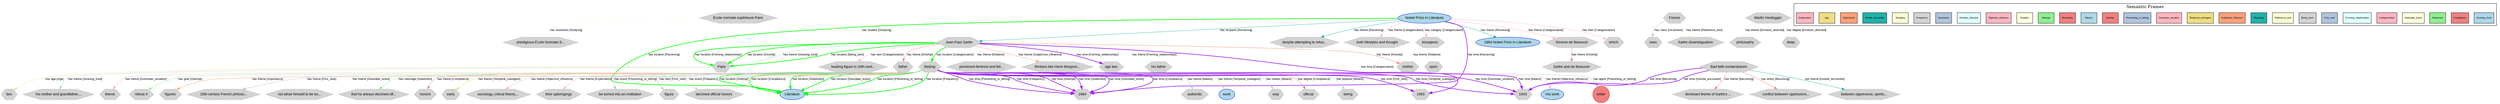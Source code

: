 digraph Jean_Paul_Sartre {
    rankdir=TB;
    compound=true;
    node [fontname="Arial", fontsize=12, style=filled];
    edge [fontname="Arial", fontsize=10, color=gray];
    
    // Graph styling
    bgcolor=white;
    
    // Node type definitions
    subgraph cluster_people {{
        label="People";
        style=filled;
        fillcolor=lightcoral;
        color=red;
        node [fillcolor=lightcoral, color=red, shape=circle];
    }}
    
    subgraph cluster_locations {{
        label="Locations";
        style=filled;
        fillcolor=lightgreen;
        color=green;
        node [fillcolor=lightgreen, color=green, shape=box];
    }}
    
    subgraph cluster_concepts {{
        label="Concepts";
        style=filled;
        fillcolor=lightblue;
        color=blue;
        node [fillcolor=lightblue, color=blue, shape=ellipse];
    }}
    
    subgraph cluster_events {{
        label="Events";
        style=filled;
        fillcolor=lightyellow;
        color=orange;
        node [fillcolor=lightyellow, color=orange, shape=diamond];
    }}
    
    subgraph cluster_other {{
        label="Other";
        style=filled;
        fillcolor=lightgray;
        color=gray;
        node [fillcolor=lightgray, color=gray, shape=hexagon];
    }}

    // People nodes
    "writer" [label="writer", fillcolor=lightcoral, color=red, shape=circle];

    // Concepts nodes
    "Nobel Prize in Literature" [label="Nobel Prize in Literature", fillcolor=lightblue, color=blue, shape=ellipse];
    "1964 Nobel Prize in Literature" [label="1964 Nobel Prize in Literature", fillcolor=lightblue, color=blue, shape=ellipse];
    "His work" [label="His work", fillcolor=lightblue, color=blue, shape=ellipse];
    "Literature" [label="Literature", fillcolor=lightblue, color=blue, shape=ellipse];
    "work" [label="work", fillcolor=lightblue, color=blue, shape=ellipse];

    // Other nodes
    "dominant theme of Sartre's ..." [label="dominant theme of Sartre's ...", fillcolor=lightgray, color=gray, shape=hexagon];
    "way" [label="way", fillcolor=lightgray, color=gray, shape=hexagon];
    "uses" [label="uses", fillcolor=lightgray, color=gray, shape=hexagon];
    "France" [label="France", fillcolor=lightgray, color=gray, shape=hexagon];
    "his father" [label="his father", fillcolor=lightgray, color=gray, shape=hexagon];
    "Martin Heidegger" [label="Martin Heidegger", fillcolor=lightgray, color=gray, shape=hexagon];
    "authentic" [label="authentic", fillcolor=lightgray, color=gray, shape=hexagon];
    "official" [label="official", fillcolor=lightgray, color=gray, shape=hexagon];
    " being" [label=" being", fillcolor=lightgray, color=gray, shape=hexagon];
    "mother" [label="mother", fillcolor=lightgray, color=gray, shape=hexagon];
    "1943" [label="1943", fillcolor=lightgray, color=gray, shape=hexagon];
    "theme" [label="theme", fillcolor=lightgray, color=gray, shape=hexagon];
    "Simone de Beauvoir" [label="Simone de Beauvoir", fillcolor=lightgray, color=gray, shape=hexagon];
    "which" [label="which", fillcolor=lightgray, color=gray, shape=hexagon];
    "refuse it" [label="refuse it", fillcolor=lightgray, color=gray, shape=hexagon];
    "prestigious École Normale S..." [label="prestigious École Normale S...", fillcolor=lightgray, color=gray, shape=hexagon];
    "figures" [label="figures", fillcolor=lightgray, color=gray, shape=hexagon];
    "open" [label="open", fillcolor=lightgray, color=gray, shape=hexagon];
    "1955" [label="1955", fillcolor=lightgray, color=gray, shape=hexagon];
    "leading figure in 20th-cent..." [label="leading figure in 20th-cent...", fillcolor=lightgray, color=gray, shape=hexagon];
    "father" [label="father", fillcolor=lightgray, color=gray, shape=hexagon];
    "philosophy" [label="philosophy", fillcolor=lightgray, color=gray, shape=hexagon];
    "prominent feminist and fell..." [label="prominent feminist and fell...", fillcolor=lightgray, color=gray, shape=hexagon];
    "20th-century French philoso..." [label="20th-century French philoso...", fillcolor=lightgray, color=gray, shape=hexagon];
    "1964" [label="1964", fillcolor=lightgray, color=gray, shape=hexagon];
    "not allow himself to be tur..." [label="not allow himself to be tur...", fillcolor=lightgray, color=gray, shape=hexagon];
    "that he always declined off..." [label="that he always declined off...", fillcolor=lightgray, color=gray, shape=hexagon];
    "despite attempting to refus..." [label="despite attempting to refus...", fillcolor=lightgray, color=gray, shape=hexagon];
    "Jean-Paul Sartre" [label="Jean-Paul Sartre", fillcolor=lightgray, color=gray, shape=hexagon];
    "conflict between oppressive..." [label="conflict between oppressive...", fillcolor=lightgray, color=gray, shape=hexagon];
    "honors" [label="honors", fillcolor=lightgray, color=gray, shape=hexagon];
    "thinkers like Henri Bergson..." [label="thinkers like Henri Bergson...", fillcolor=lightgray, color=gray, shape=hexagon];
    "Beijing" [label="Beijing", fillcolor=lightgray, color=gray, shape=hexagon];
    "two" [label="two", fillcolor=lightgray, color=gray, shape=hexagon];
    "age two" [label="age two", fillcolor=lightgray, color=gray, shape=hexagon];
    "deep" [label="deep", fillcolor=lightgray, color=gray, shape=hexagon];
    "Bad faith existentialism" [label="Bad faith existentialism", fillcolor=lightgray, color=gray, shape=hexagon];
    "early" [label="early", fillcolor=lightgray, color=gray, shape=hexagon];
    "sociology, critical theory,..." [label="sociology, critical theory,...", fillcolor=lightgray, color=gray, shape=hexagon];
    "their upbringings" [label="their upbringings", fillcolor=lightgray, color=gray, shape=hexagon];
    "both lifestyles and thought" [label="both lifestyles and thought", fillcolor=lightgray, color=gray, shape=hexagon];
    "be turned into an institution" [label="be turned into an institution", fillcolor=lightgray, color=gray, shape=hexagon];
    "his mother and grandfather,..." [label="his mother and grandfather,...", fillcolor=lightgray, color=gray, shape=hexagon];
    "Sartre and de Beauvoir" [label="Sartre and de Beauvoir", fillcolor=lightgray, color=gray, shape=hexagon];
    "figure" [label="figure", fillcolor=lightgray, color=gray, shape=hexagon];
    "École normale supérieure Paris" [label="École normale supérieure Paris", fillcolor=lightgray, color=gray, shape=hexagon];
    "Sartre disambiguation" [label="Sartre disambiguation", fillcolor=lightgray, color=gray, shape=hexagon];
    "declined official honors" [label="declined official honors", fillcolor=lightgray, color=gray, shape=hexagon];
    "Paris" [label="Paris", fillcolor=lightgray, color=gray, shape=hexagon];
    "between oppressive, spiritu..." [label="between oppressive, spiritu...", fillcolor=lightgray, color=gray, shape=hexagon];
    "bourgeois" [label="bourgeois", fillcolor=lightgray, color=gray, shape=hexagon];

    // Relationships
    "Paris" -> "Jean-Paul Sartre" [label="has theme [Growing_food]", color=lightblue, penwidth=1];
    "Beijing" -> "Literature" [label="has location [Compliance]", color=green, penwidth=2];
    "Beijing" -> "Literature" [label="has location [Statement]", color=green, penwidth=2];
    "Beijing" -> "Literature" [label="has location [Desirable_event]", color=green, penwidth=2];
    "Jean-Paul Sartre" -> "leading figure in 20th-cent..." [label="has item [Categorization]", color=lightpink, penwidth=1];
    "Jean-Paul Sartre" -> "his father" [label="has theme [Forming_relationships]", color=lightcyan, penwidth=1];
    "Beijing" -> "20th-century French philoso..." [label="has theme [First_rank]", color=lightsteelblue, penwidth=1];
    "Jean-Paul Sartre" -> "Paris" [label="has location [Being_born]", color=green, penwidth=2];
    "France" -> "Sartre disambiguation" [label="has theme [Reference_text]", color=lightgoldenrodyellow, penwidth=1];
    "Nobel Prize in Literature" -> "1964 Nobel Prize in Literature" [label="has theme [Receiving]", color=lightseagreen, penwidth=1];
    "Jean-Paul Sartre" -> "thinkers like Henri Bergson..." [label="has theme [Subjective_influence]", color=lightsalmon, penwidth=1];
    "Beijing" -> "early" [label="has theme [Temporal_subregion]", color=lightgoldenrod, penwidth=1];
    "Beijing" -> "theme" [label="has theme [Dominate_situation]", color=lightpink, penwidth=1];
    "Beijing" -> "writer" [label="has agent [Preventing_or_letting]", color=lightsteelblue, penwidth=1];
    "Jean-Paul Sartre" -> "mother" [label="has theme [Kinship]", color=lightcoral, penwidth=1];
    "Beijing" -> "not allow himself to be tur..." [label="has theme [Desirable_event]", color=lightyellow, penwidth=1];
    "Beijing" -> "1943" [label="has time [Dominate_situation]", color=purple, penwidth=2];
    "Nobel Prize in Literature" -> "1964" [label="has time [Receiving]", color=purple, penwidth=2];
    "Beijing" -> "Literature" [label="has location [Preventing_or_letting]", color=green, penwidth=2];
    "Paris" -> "his mother and grandfather,..." [label="has theme [Growing_food]", color=lightblue, penwidth=1];
    "Nobel Prize in Literature" -> "despite attempting to refus..." [label="has theme [Receiving]", color=lightseagreen, penwidth=1];
    "Beijing" -> "1943" [label="has time [Means]", color=purple, penwidth=2];
    "Bad faith existentialism" -> "dominant theme of Sartre's ..." [label="has theme [Becoming]", color=lightcoral, penwidth=1];
    "Beijing" -> "refuse it" [label="has goal [Attempt]", color=lightgreen, penwidth=1];
    "Nobel Prize in Literature" -> "Jean-Paul Sartre" [label="has recipient [Receiving]", color=lightseagreen, penwidth=1];
    "Jean-Paul Sartre" -> "open" [label="has theme [Relation]", color=lightyellow, penwidth=1];
    "Simone de Beauvoir" -> "Sartre and de Beauvoir" [label="has theme [Kinship]", color=lightcoral, penwidth=1];
    "Beijing" -> "His work" [label="has theme [Objective_influence]", color=lightpink, penwidth=1];
    "Martin Heidegger" -> "philosophy" [label="has theme [Emotion_directed]", color=lightcyan, penwidth=1];
    "Jean-Paul Sartre" -> "Paris" [label="has location [Forming_relationships]", color=green, penwidth=2];
    "Beijing" -> "1964" [label="has time [Compliance]", color=purple, penwidth=2];
    "Jean-Paul Sartre" -> "prominent feminist and fell..." [label="has theme [Relation]", color=lightyellow, penwidth=1];
    "Beijing" -> "sociology, critical theory,..." [label="has theme [Objective_influence]", color=lightpink, penwidth=1];
    "Nobel Prize in Literature" -> "which" [label="has item [Categorization]", color=lightpink, penwidth=1];
    "Beijing" -> "be turned into an institution" [label="has event [Preventing_or_letting]", color=lightsteelblue, penwidth=1];
    "Beijing" -> "1964" [label="has time [Preventing_or_letting]", color=purple, penwidth=2];
    "Martin Heidegger" -> "deep" [label="has degree [Emotion_directed]", color=lightcyan, penwidth=1];
    "Nobel Prize in Literature" -> "bourgeois" [label="has category [Categorization]", color=lightpink, penwidth=1];
    "Jean-Paul Sartre" -> "father" [label="has theme [Kinship]", color=lightcoral, penwidth=1];
    "Bad faith existentialism" -> "conflict between oppressive..." [label="has entity [Becoming]", color=lightcoral, penwidth=1];
    "France" -> "uses" [label="has class [Increment]", color=lightsteelblue, penwidth=1];
    "Beijing" -> "declined official honors" [label="has event [Frequency]", color=lightgray, penwidth=1];
    "Beijing" -> "Literature" [label="has location [Frequency]", color=green, penwidth=2];
    "Beijing" -> "1964" [label="has time [Frequency]", color=purple, penwidth=2];
    "Beijing" -> "honors" [label="has theme [Compliance]", color=lightcoral, penwidth=1];
    "Beijing" -> " being" [label="has purpose [Means]", color=lightblue, penwidth=1];
    "Jean-Paul Sartre" -> "1955" [label="has time [Categorization]", color=purple, penwidth=2];
    "Beijing" -> "1964" [label="has time [Attempt]", color=purple, penwidth=2];
    "Beijing" -> "1964" [label="has time [Statement]", color=purple, penwidth=2];
    "Beijing" -> "figure" [label="has item [First_rank]", color=lightsteelblue, penwidth=1];
    "École normale supérieure Paris" -> "prestigious École Normale S..." [label="has institution [Studying]", color=lightgoldenrodyellow, penwidth=1];
    "École normale supérieure Paris" -> "Jean-Paul Sartre" [label="has student [Studying]", color=lightgoldenrodyellow, penwidth=1];
    "Bad faith existentialism" -> "1943" [label="has time [Hostile_encounter]", color=purple, penwidth=2];
    "Beijing" -> "figures" [label="has theme [Importance]", color=lightsalmon, penwidth=1];
    "Beijing" -> "official" [label="has degree [Compliance]", color=lightcoral, penwidth=1];
    "Beijing" -> "work" [label="has theme [Temporal_subregion]", color=lightgoldenrod, penwidth=1];
    "Jean-Paul Sartre" -> "Beijing" [label="has location [Categorization]", color=green, penwidth=2];
    "Nobel Prize in Literature" -> "both lifestyles and thought" [label="has theme [Categorization]", color=lightpink, penwidth=1];
    "Bad faith existentialism" -> "between oppressive, spiritu..." [label="has theme [Hostile_encounter]", color=lightseagreen, penwidth=1];
    "Jean-Paul Sartre" -> "Paris" [label="has location [Kinship]", color=green, penwidth=2];
    "Paris" -> "two" [label="has age [Age]", color=lightgoldenrod, penwidth=1];
    "Bad faith existentialism" -> "1943" [label="has time [Becoming]", color=purple, penwidth=2];
    "Beijing" -> "1943" [label="has time [Temporal_subregion]", color=purple, penwidth=2];
    "Beijing" -> "authentic" [label="has theme [Means]", color=lightblue, penwidth=1];
    "Nobel Prize in Literature" -> "Simone de Beauvoir" [label="has theme [Categorization]", color=lightpink, penwidth=1];
    "Beijing" -> "Literature" [label="has location [Attempt]", color=green, penwidth=2];
    "Beijing" -> "way" [label="has means [Means]", color=lightblue, penwidth=1];
    "Jean-Paul Sartre" -> "age two" [label="has time [Forming_relationships]", color=purple, penwidth=2];
    "Beijing" -> "that he always declined off..." [label="has message [Statement]", color=lightgreen, penwidth=1];
    "Beijing" -> "1964" [label="has time [Desirable_event]", color=purple, penwidth=2];
    "Nobel Prize in Literature" -> "Literature" [label="has location [Receiving]", color=green, penwidth=2];
    "Beijing" -> "1955" [label="has time [First_rank]", color=purple, penwidth=2];
    "Beijing" -> "their upbringings" [label="has theme [Expectation]", color=lightpink, penwidth=1];

    // Frame Legend
    subgraph cluster_legend {
        label="Semantic Frames";
        style=filled;
        fillcolor=white;
        color=black;
        rank=sink;
        "Growing_food_legend" [label="Growing_food", fillcolor="lightblue", style=filled, shape=box, fontsize=8];
        "Compliance_legend" [label="Compliance", fillcolor="lightcoral", style=filled, shape=box, fontsize=8];
        "Statement_legend" [label="Statement", fillcolor="lightgreen", style=filled, shape=box, fontsize=8];
        "Desirable_event_legend" [label="Desirable_event", fillcolor="lightyellow", style=filled, shape=box, fontsize=8];
        "Categorization_legend" [label="Categorization", fillcolor="lightpink", style=filled, shape=box, fontsize=8];
        "Forming_relationships_legend" [label="Forming_relationships", fillcolor="lightcyan", style=filled, shape=box, fontsize=8];
        "First_rank_legend" [label="First_rank", fillcolor="lightsteelblue", style=filled, shape=box, fontsize=8];
        "Being_born_legend" [label="Being_born", fillcolor="lightgray", style=filled, shape=box, fontsize=8];
        "Reference_text_legend" [label="Reference_text", fillcolor="lightgoldenrodyellow", style=filled, shape=box, fontsize=8];
        "Receiving_legend" [label="Receiving", fillcolor="lightseagreen", style=filled, shape=box, fontsize=8];
        "Subjective_influence_legend" [label="Subjective_influence", fillcolor="lightsalmon", style=filled, shape=box, fontsize=8];
        "Temporal_subregion_legend" [label="Temporal_subregion", fillcolor="lightgoldenrod", style=filled, shape=box, fontsize=8];
        "Dominate_situation_legend" [label="Dominate_situation", fillcolor="lightpink", style=filled, shape=box, fontsize=8];
        "Preventing_or_letting_legend" [label="Preventing_or_letting", fillcolor="lightsteelblue", style=filled, shape=box, fontsize=8];
        "Kinship_legend" [label="Kinship", fillcolor="lightcoral", style=filled, shape=box, fontsize=8];
        "Means_legend" [label="Means", fillcolor="lightblue", style=filled, shape=box, fontsize=8];
        "Becoming_legend" [label="Becoming", fillcolor="lightcoral", style=filled, shape=box, fontsize=8];
        "Attempt_legend" [label="Attempt", fillcolor="lightgreen", style=filled, shape=box, fontsize=8];
        "Relation_legend" [label="Relation", fillcolor="lightyellow", style=filled, shape=box, fontsize=8];
        "Objective_influence_legend" [label="Objective_influence", fillcolor="lightpink", style=filled, shape=box, fontsize=8];
        "Emotion_directed_legend" [label="Emotion_directed", fillcolor="lightcyan", style=filled, shape=box, fontsize=8];
        "Increment_legend" [label="Increment", fillcolor="lightsteelblue", style=filled, shape=box, fontsize=8];
        "Frequency_legend" [label="Frequency", fillcolor="lightgray", style=filled, shape=box, fontsize=8];
        "Studying_legend" [label="Studying", fillcolor="lightgoldenrodyellow", style=filled, shape=box, fontsize=8];
        "Hostile_encounter_legend" [label="Hostile_encounter", fillcolor="lightseagreen", style=filled, shape=box, fontsize=8];
        "Importance_legend" [label="Importance", fillcolor="lightsalmon", style=filled, shape=box, fontsize=8];
        "Age_legend" [label="Age", fillcolor="lightgoldenrod", style=filled, shape=box, fontsize=8];
        "Expectation_legend" [label="Expectation", fillcolor="lightpink", style=filled, shape=box, fontsize=8];
    }
}